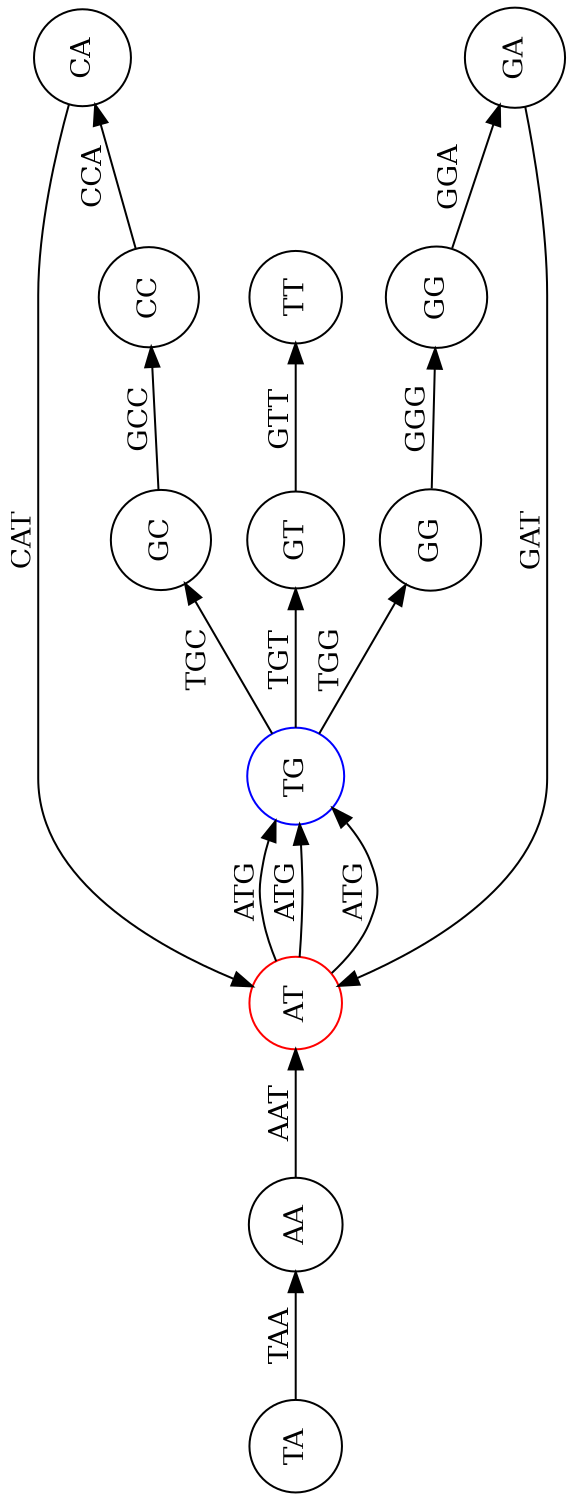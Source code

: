  digraph 4.13 {
 rankdir=LR;
 orientation=landscape;
 size = 10;

 TA   [shape=circle, label="TA"];
 AA   [shape=circle, label="AA"];
 AT   [shape=circle, label="AT", color="red"];
 TG  [shape=circle, label="TG", color="blue"];
 GC   [shape=circle, label="GC"];
 CC   [shape=circle, label="CC"];
 CA   [shape=circle, label="CA"];
 GG1  [shape=circle, label="GG"];
 GG2  [shape=circle, label="GG"];
 GA   [shape=circle, label="GA"];
 GT   [shape=circle, label="GT"];
 TT   [shape=circle, label="TT"];


 TA -> AA [label="TAA"];
 AA -> AT [label="AAT"];
 AT -> TG [label="ATG"];
 TG -> GC [label="TGC"];
 GC -> CC [label="GCC"];
 CC -> CA [label="CCA"];
 CA -> AT [label="CAT"];
 AT -> TG [label="ATG"];
 TG -> GG1 [label="TGG"];
 GG1 -> GG2 [label="GGG"];
 GG2 -> GA [label="GGA"];
 GA -> AT [label="GAT"];
 AT -> TG [label="ATG"];
 TG -> GT [label="TGT"];
 GT -> TT [label="GTT"];

 }
